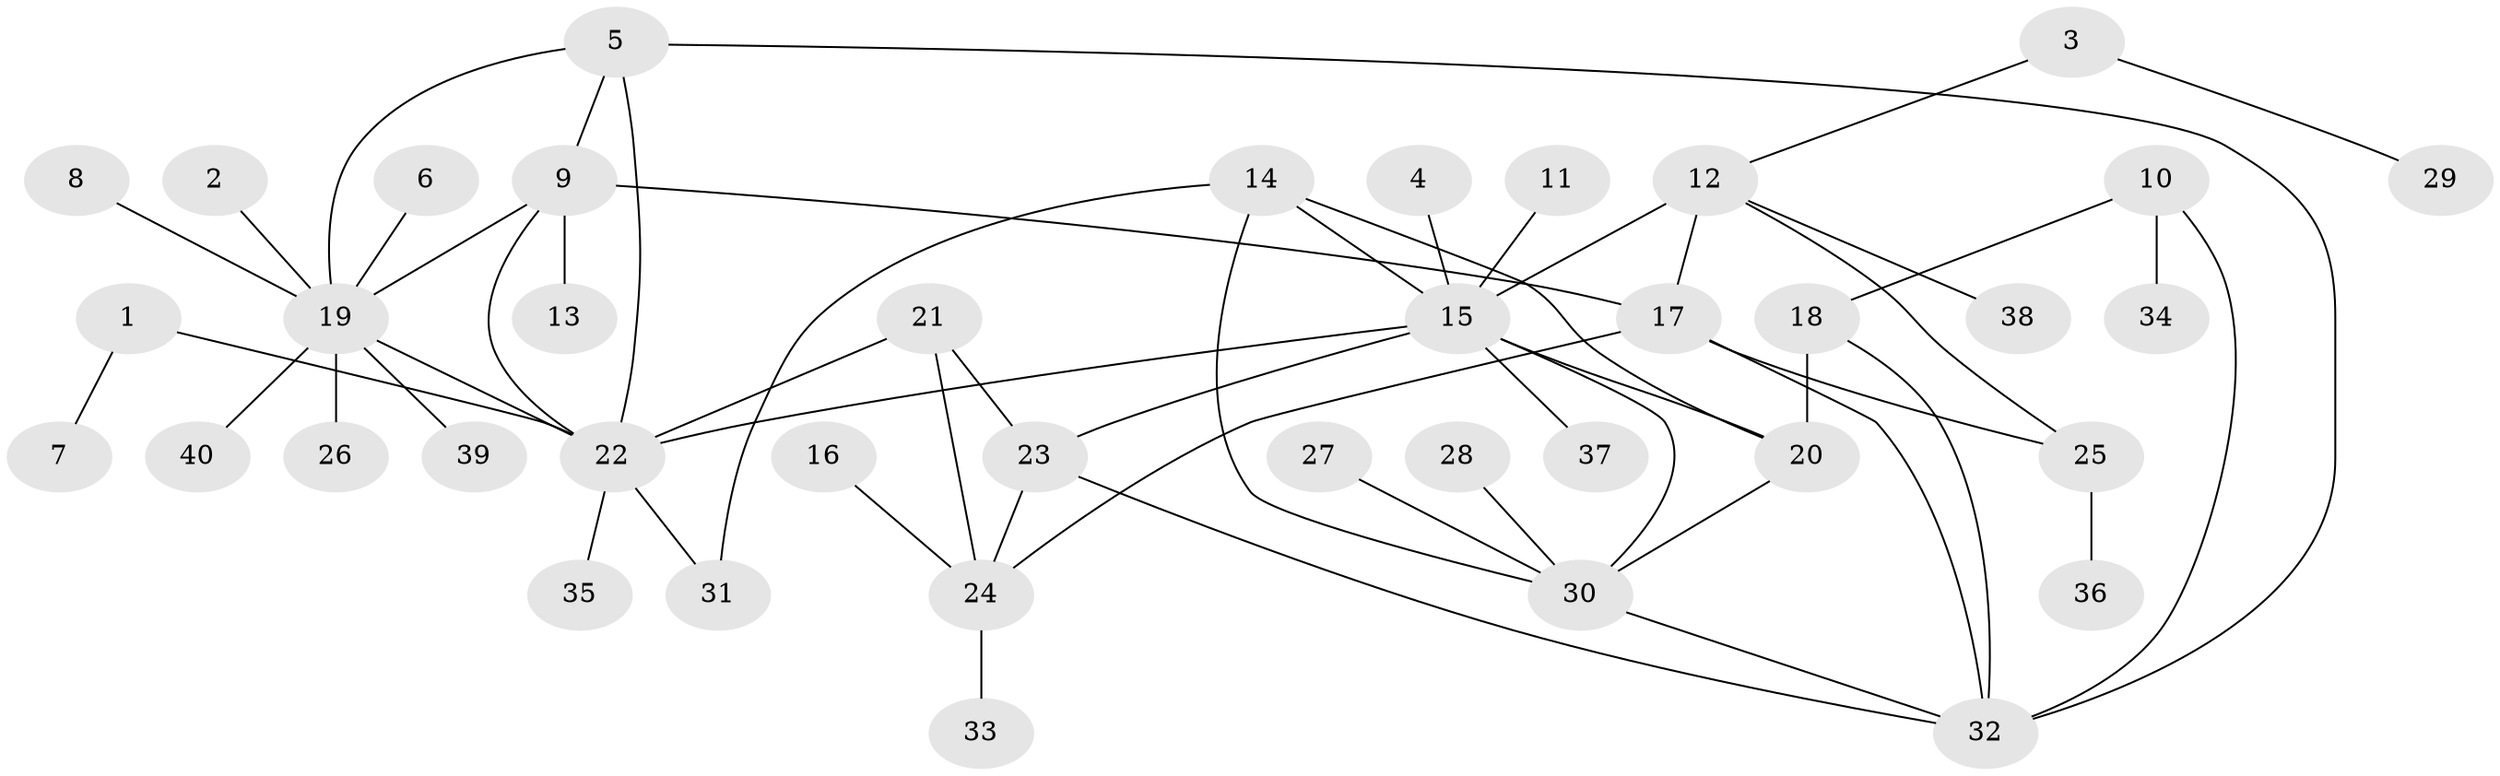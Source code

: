 // original degree distribution, {8: 0.0375, 7: 0.0125, 4: 0.0375, 6: 0.1125, 11: 0.025, 5: 0.0125, 10: 0.0125, 2: 0.15, 1: 0.6}
// Generated by graph-tools (version 1.1) at 2025/02/03/09/25 03:02:37]
// undirected, 40 vertices, 56 edges
graph export_dot {
graph [start="1"]
  node [color=gray90,style=filled];
  1;
  2;
  3;
  4;
  5;
  6;
  7;
  8;
  9;
  10;
  11;
  12;
  13;
  14;
  15;
  16;
  17;
  18;
  19;
  20;
  21;
  22;
  23;
  24;
  25;
  26;
  27;
  28;
  29;
  30;
  31;
  32;
  33;
  34;
  35;
  36;
  37;
  38;
  39;
  40;
  1 -- 7 [weight=1.0];
  1 -- 22 [weight=1.0];
  2 -- 19 [weight=1.0];
  3 -- 12 [weight=1.0];
  3 -- 29 [weight=1.0];
  4 -- 15 [weight=1.0];
  5 -- 9 [weight=1.0];
  5 -- 19 [weight=1.0];
  5 -- 22 [weight=1.0];
  5 -- 32 [weight=1.0];
  6 -- 19 [weight=1.0];
  8 -- 19 [weight=1.0];
  9 -- 13 [weight=1.0];
  9 -- 17 [weight=1.0];
  9 -- 19 [weight=1.0];
  9 -- 22 [weight=1.0];
  10 -- 18 [weight=2.0];
  10 -- 32 [weight=2.0];
  10 -- 34 [weight=1.0];
  11 -- 15 [weight=1.0];
  12 -- 15 [weight=1.0];
  12 -- 17 [weight=2.0];
  12 -- 25 [weight=1.0];
  12 -- 38 [weight=1.0];
  14 -- 15 [weight=1.0];
  14 -- 20 [weight=1.0];
  14 -- 30 [weight=1.0];
  14 -- 31 [weight=1.0];
  15 -- 20 [weight=1.0];
  15 -- 22 [weight=1.0];
  15 -- 23 [weight=1.0];
  15 -- 30 [weight=1.0];
  15 -- 37 [weight=1.0];
  16 -- 24 [weight=1.0];
  17 -- 24 [weight=1.0];
  17 -- 25 [weight=2.0];
  17 -- 32 [weight=1.0];
  18 -- 20 [weight=2.0];
  18 -- 32 [weight=1.0];
  19 -- 22 [weight=1.0];
  19 -- 26 [weight=1.0];
  19 -- 39 [weight=1.0];
  19 -- 40 [weight=1.0];
  20 -- 30 [weight=1.0];
  21 -- 22 [weight=1.0];
  21 -- 23 [weight=1.0];
  21 -- 24 [weight=2.0];
  22 -- 31 [weight=1.0];
  22 -- 35 [weight=1.0];
  23 -- 24 [weight=2.0];
  23 -- 32 [weight=1.0];
  24 -- 33 [weight=1.0];
  25 -- 36 [weight=1.0];
  27 -- 30 [weight=1.0];
  28 -- 30 [weight=1.0];
  30 -- 32 [weight=1.0];
}
